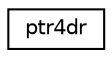 digraph "Graphical Class Hierarchy"
{
 // INTERACTIVE_SVG=YES
 // LATEX_PDF_SIZE
  edge [fontname="Helvetica",fontsize="10",labelfontname="Helvetica",labelfontsize="10"];
  node [fontname="Helvetica",fontsize="10",shape=record];
  rankdir="LR";
  Node0 [label="ptr4dr",height=0.2,width=0.4,color="black", fillcolor="white", style="filled",URL="$structfms__io__mod_1_1ptr4dr.html",tooltip=" "];
}
